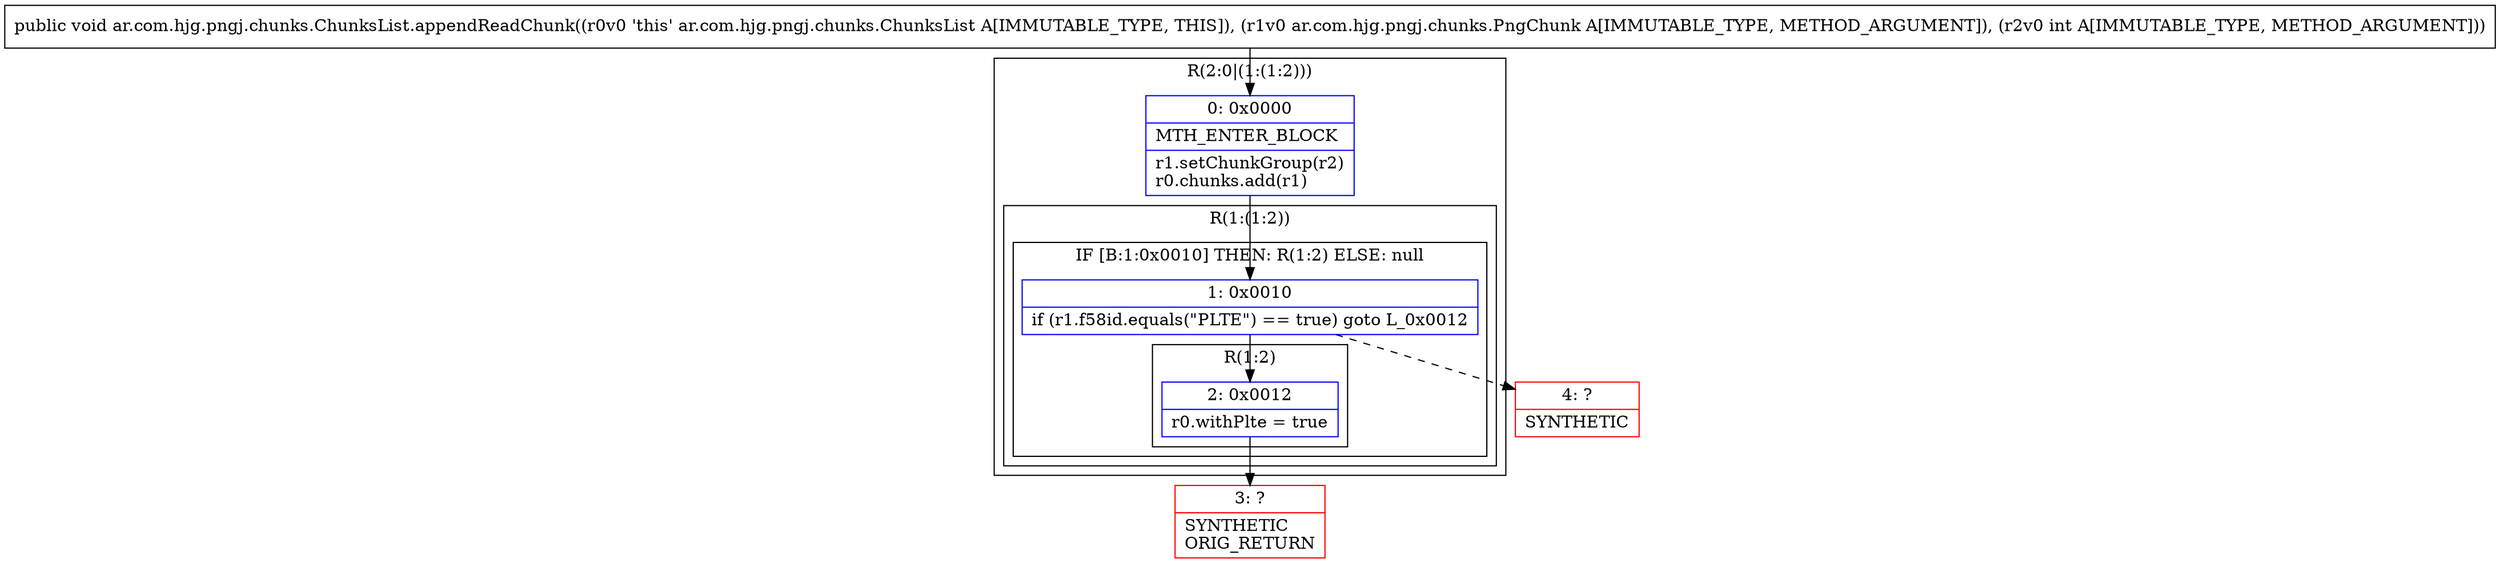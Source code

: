 digraph "CFG forar.com.hjg.pngj.chunks.ChunksList.appendReadChunk(Lar\/com\/hjg\/pngj\/chunks\/PngChunk;I)V" {
subgraph cluster_Region_312858378 {
label = "R(2:0|(1:(1:2)))";
node [shape=record,color=blue];
Node_0 [shape=record,label="{0\:\ 0x0000|MTH_ENTER_BLOCK\l|r1.setChunkGroup(r2)\lr0.chunks.add(r1)\l}"];
subgraph cluster_Region_1781722407 {
label = "R(1:(1:2))";
node [shape=record,color=blue];
subgraph cluster_IfRegion_1008321276 {
label = "IF [B:1:0x0010] THEN: R(1:2) ELSE: null";
node [shape=record,color=blue];
Node_1 [shape=record,label="{1\:\ 0x0010|if (r1.f58id.equals(\"PLTE\") == true) goto L_0x0012\l}"];
subgraph cluster_Region_924193430 {
label = "R(1:2)";
node [shape=record,color=blue];
Node_2 [shape=record,label="{2\:\ 0x0012|r0.withPlte = true\l}"];
}
}
}
}
Node_3 [shape=record,color=red,label="{3\:\ ?|SYNTHETIC\lORIG_RETURN\l}"];
Node_4 [shape=record,color=red,label="{4\:\ ?|SYNTHETIC\l}"];
MethodNode[shape=record,label="{public void ar.com.hjg.pngj.chunks.ChunksList.appendReadChunk((r0v0 'this' ar.com.hjg.pngj.chunks.ChunksList A[IMMUTABLE_TYPE, THIS]), (r1v0 ar.com.hjg.pngj.chunks.PngChunk A[IMMUTABLE_TYPE, METHOD_ARGUMENT]), (r2v0 int A[IMMUTABLE_TYPE, METHOD_ARGUMENT])) }"];
MethodNode -> Node_0;
Node_0 -> Node_1;
Node_1 -> Node_2;
Node_1 -> Node_4[style=dashed];
Node_2 -> Node_3;
}

